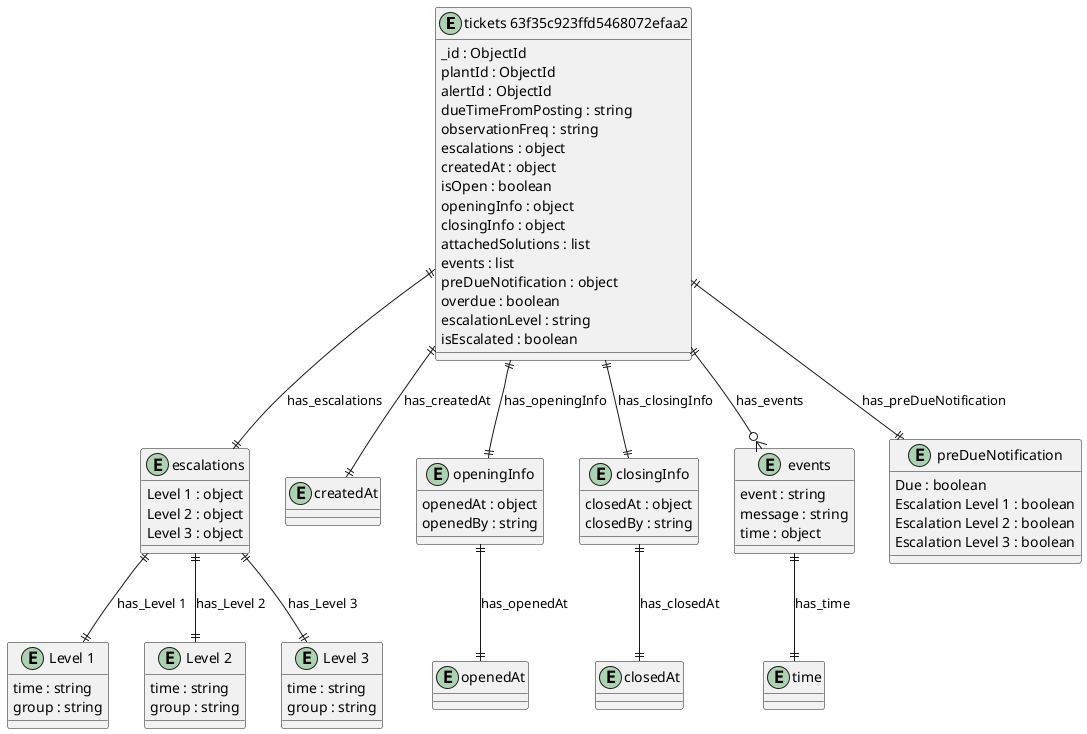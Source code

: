 @startuml tickets_63f35c923ffd5468072efaa2_Diagram

entity "tickets 63f35c923ffd5468072efaa2" as tickets_63f35c923ffd5468072efaa2 {
  _id : ObjectId
  plantId : ObjectId
  alertId : ObjectId
  dueTimeFromPosting : string
  observationFreq : string
  escalations : object
  createdAt : object
  isOpen : boolean
  openingInfo : object
  closingInfo : object
  attachedSolutions : list
  events : list
  preDueNotification : object
  overdue : boolean
  escalationLevel : string
  isEscalated : boolean
}

entity "escalations" as escalations {
  Level 1 : object
  Level 2 : object
  Level 3 : object
}

entity "Level 1" as Level_1 {
  time : string
  group : string
}

entity "Level 2" as Level_2 {
  time : string
  group : string
}

entity "Level 3" as Level_3 {
  time : string
  group : string
}

entity "createdAt" as createdAt {
}

entity "openingInfo" as openingInfo {
  openedAt : object
  openedBy : string
}

entity "openedAt" as openedAt {
}

entity "closingInfo" as closingInfo {
  closedAt : object
  closedBy : string
}

entity "closedAt" as closedAt {
}

entity "events" as events {
  event : string
  message : string
  time : object
}

entity "time" as time {
}

entity "preDueNotification" as preDueNotification {
  Due : boolean
  Escalation Level 1 : boolean
  Escalation Level 2 : boolean
  Escalation Level 3 : boolean
}

' // Relationships
tickets_63f35c923ffd5468072efaa2 ||--|| escalations : has_escalations
escalations ||--|| Level_1 : has_Level 1
escalations ||--|| Level_2 : has_Level 2
escalations ||--|| Level_3 : has_Level 3
tickets_63f35c923ffd5468072efaa2 ||--|| createdAt : has_createdAt
tickets_63f35c923ffd5468072efaa2 ||--|| openingInfo : has_openingInfo
openingInfo ||--|| openedAt : has_openedAt
tickets_63f35c923ffd5468072efaa2 ||--|| closingInfo : has_closingInfo
closingInfo ||--|| closedAt : has_closedAt
tickets_63f35c923ffd5468072efaa2 ||--o{ events : has_events
events ||--|| time : has_time
tickets_63f35c923ffd5468072efaa2 ||--|| preDueNotification : has_preDueNotification
@enduml